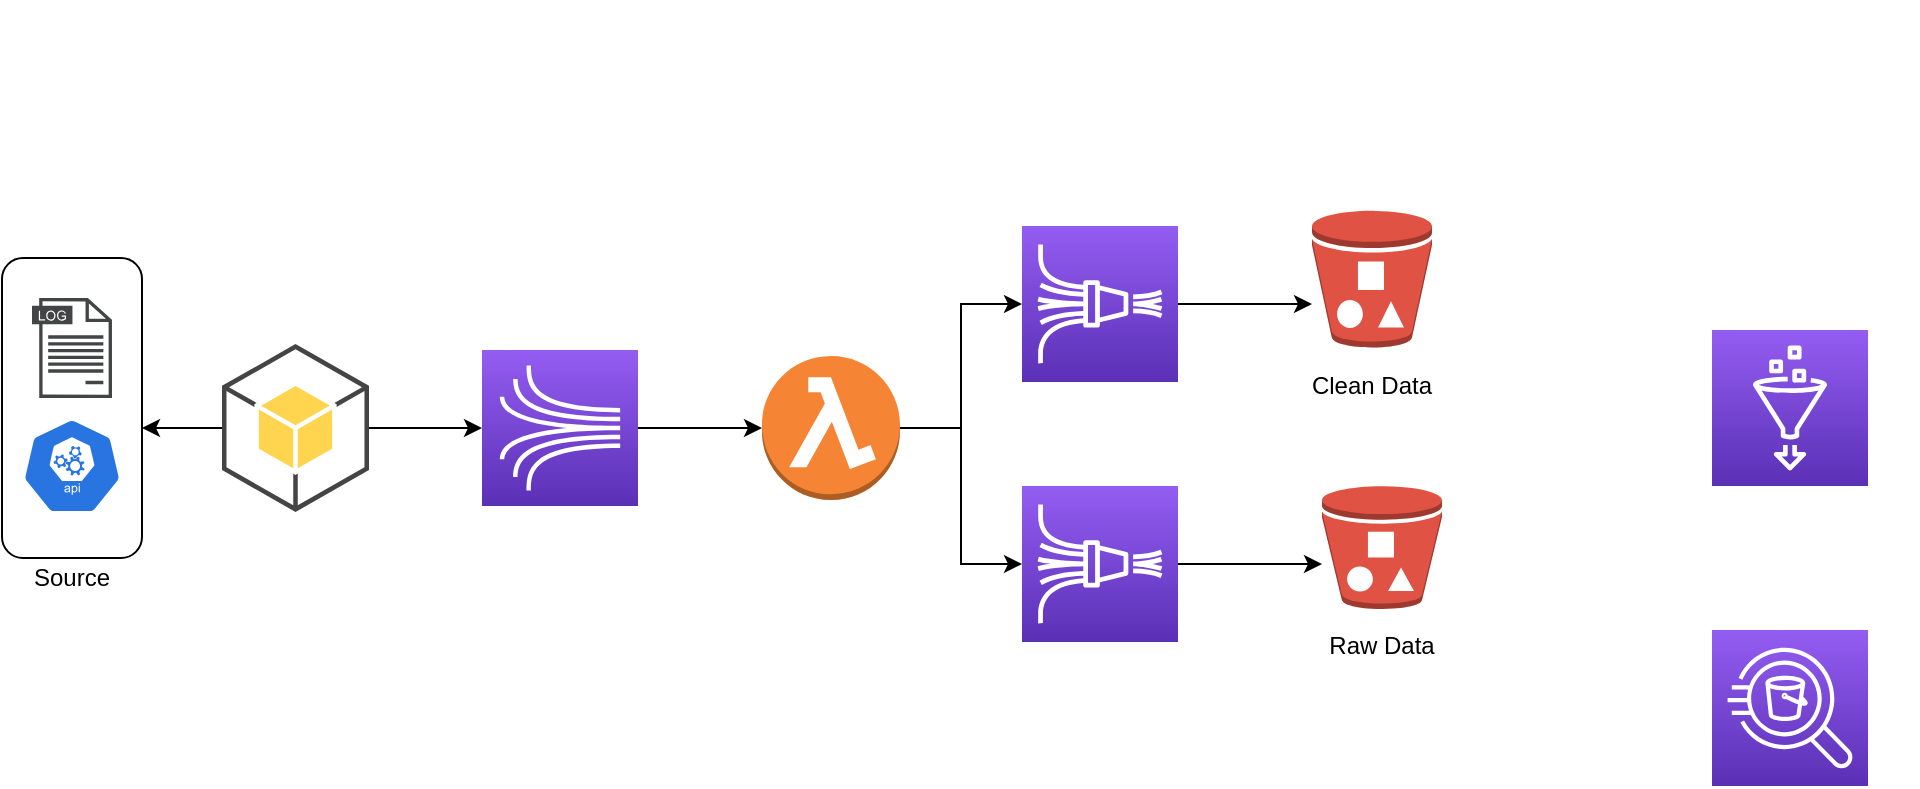 <mxfile version="12.7.1" type="github">
  <diagram id="I4_b89pJyK5yKUSI2D77" name="Page-1">
    <mxGraphModel dx="898" dy="605" grid="1" gridSize="10" guides="1" tooltips="1" connect="1" arrows="1" fold="1" page="1" pageScale="1" pageWidth="1100" pageHeight="850" math="0" shadow="0">
      <root>
        <mxCell id="0" />
        <mxCell id="1" parent="0" />
        <mxCell id="qfMLcCLAxlHmTJT1-eZX-3" style="edgeStyle=orthogonalEdgeStyle;rounded=0;orthogonalLoop=1;jettySize=auto;html=1;" edge="1" parent="1" source="msdwBEozecvnglc0cFIi-5" target="msdwBEozecvnglc0cFIi-17">
          <mxGeometry relative="1" as="geometry" />
        </mxCell>
        <mxCell id="msdwBEozecvnglc0cFIi-5" value="" style="outlineConnect=0;fontColor=#232F3E;gradientColor=#945DF2;gradientDirection=north;fillColor=#5A30B5;strokeColor=#ffffff;dashed=0;verticalLabelPosition=bottom;verticalAlign=top;align=center;html=1;fontSize=12;fontStyle=0;aspect=fixed;shape=mxgraph.aws4.resourceIcon;resIcon=mxgraph.aws4.kinesis;" parent="1" vertex="1">
          <mxGeometry x="310" y="315" width="78" height="78" as="geometry" />
        </mxCell>
        <mxCell id="msdwBEozecvnglc0cFIi-10" style="edgeStyle=orthogonalEdgeStyle;rounded=0;orthogonalLoop=1;jettySize=auto;html=1;exitX=1;exitY=0.5;exitDx=0;exitDy=0;exitPerimeter=0;" parent="1" source="msdwBEozecvnglc0cFIi-9" target="msdwBEozecvnglc0cFIi-5" edge="1">
          <mxGeometry relative="1" as="geometry">
            <Array as="points">
              <mxPoint x="330" y="354" />
              <mxPoint x="330" y="354" />
            </Array>
          </mxGeometry>
        </mxCell>
        <mxCell id="dA_Fr0E2Y4Iny53UVIl9-11" style="edgeStyle=orthogonalEdgeStyle;rounded=0;orthogonalLoop=1;jettySize=auto;html=1;" parent="1" source="msdwBEozecvnglc0cFIi-9" edge="1">
          <mxGeometry relative="1" as="geometry">
            <mxPoint x="140" y="354" as="targetPoint" />
          </mxGeometry>
        </mxCell>
        <mxCell id="msdwBEozecvnglc0cFIi-9" value="" style="outlineConnect=0;dashed=0;verticalLabelPosition=bottom;verticalAlign=top;align=center;html=1;shape=mxgraph.aws3.android;fillColor=#FFD44F;gradientColor=none;" parent="1" vertex="1">
          <mxGeometry x="180" y="312" width="73.5" height="84" as="geometry" />
        </mxCell>
        <mxCell id="msdwBEozecvnglc0cFIi-11" value="" style="outlineConnect=0;fontColor=#232F3E;gradientColor=#945DF2;gradientDirection=north;fillColor=#5A30B5;strokeColor=#ffffff;dashed=0;verticalLabelPosition=bottom;verticalAlign=top;align=center;html=1;fontSize=12;fontStyle=0;aspect=fixed;shape=mxgraph.aws4.resourceIcon;resIcon=mxgraph.aws4.kinesis_data_firehose;" parent="1" vertex="1">
          <mxGeometry x="580" y="253" width="78" height="78" as="geometry" />
        </mxCell>
        <mxCell id="KBTJcN20acUAVPkmVkL6-18" value="" style="outlineConnect=0;fontColor=#232F3E;gradientColor=#945DF2;gradientDirection=north;fillColor=#5A30B5;strokeColor=#ffffff;dashed=0;verticalLabelPosition=bottom;verticalAlign=top;align=center;html=1;fontSize=12;fontStyle=0;aspect=fixed;shape=mxgraph.aws4.resourceIcon;resIcon=mxgraph.aws4.kinesis_data_firehose;" parent="1" vertex="1">
          <mxGeometry x="580" y="383" width="78" height="78" as="geometry" />
        </mxCell>
        <mxCell id="qfMLcCLAxlHmTJT1-eZX-1" style="edgeStyle=orthogonalEdgeStyle;rounded=0;orthogonalLoop=1;jettySize=auto;html=1;" edge="1" parent="1" source="msdwBEozecvnglc0cFIi-17" target="msdwBEozecvnglc0cFIi-11">
          <mxGeometry relative="1" as="geometry" />
        </mxCell>
        <mxCell id="qfMLcCLAxlHmTJT1-eZX-2" style="edgeStyle=orthogonalEdgeStyle;rounded=0;orthogonalLoop=1;jettySize=auto;html=1;" edge="1" parent="1" source="msdwBEozecvnglc0cFIi-17" target="KBTJcN20acUAVPkmVkL6-18">
          <mxGeometry relative="1" as="geometry" />
        </mxCell>
        <mxCell id="msdwBEozecvnglc0cFIi-17" value="" style="outlineConnect=0;dashed=0;verticalLabelPosition=bottom;verticalAlign=top;align=center;html=1;shape=mxgraph.aws3.lambda_function;fillColor=#F58534;gradientColor=none;" parent="1" vertex="1">
          <mxGeometry x="450" y="318" width="69" height="72" as="geometry" />
        </mxCell>
        <mxCell id="KBTJcN20acUAVPkmVkL6-5" value="" style="edgeStyle=segmentEdgeStyle;endArrow=classic;html=1;" parent="1" source="KBTJcN20acUAVPkmVkL6-18" target="KBTJcN20acUAVPkmVkL6-2" edge="1">
          <mxGeometry width="50" height="50" relative="1" as="geometry">
            <mxPoint x="708" y="425" as="sourcePoint" />
            <mxPoint x="758" y="375" as="targetPoint" />
            <Array as="points" />
          </mxGeometry>
        </mxCell>
        <mxCell id="KBTJcN20acUAVPkmVkL6-7" value="" style="group" parent="1" vertex="1" connectable="0">
          <mxGeometry x="730" y="383" width="60" height="90" as="geometry" />
        </mxCell>
        <mxCell id="KBTJcN20acUAVPkmVkL6-2" value="" style="outlineConnect=0;dashed=0;verticalLabelPosition=bottom;verticalAlign=top;align=center;html=1;shape=mxgraph.aws3.bucket_with_objects;fillColor=#E05243;gradientColor=none;" parent="KBTJcN20acUAVPkmVkL6-7" vertex="1">
          <mxGeometry width="60" height="61.5" as="geometry" />
        </mxCell>
        <mxCell id="KBTJcN20acUAVPkmVkL6-6" value="Raw Data&lt;br&gt;" style="text;html=1;strokeColor=none;fillColor=none;align=center;verticalAlign=middle;whiteSpace=wrap;rounded=0;" parent="KBTJcN20acUAVPkmVkL6-7" vertex="1">
          <mxGeometry x="2.25" y="70" width="55.5" height="20" as="geometry" />
        </mxCell>
        <mxCell id="KBTJcN20acUAVPkmVkL6-14" value="" style="group" parent="1" vertex="1" connectable="0">
          <mxGeometry x="720" y="253" width="70" height="100" as="geometry" />
        </mxCell>
        <mxCell id="KBTJcN20acUAVPkmVkL6-3" value="" style="outlineConnect=0;dashed=0;verticalLabelPosition=bottom;verticalAlign=top;align=center;html=1;shape=mxgraph.aws3.bucket_with_objects;fillColor=#E05243;gradientColor=none;" parent="KBTJcN20acUAVPkmVkL6-14" vertex="1">
          <mxGeometry x="5" y="-7.76" width="60" height="68.524" as="geometry" />
        </mxCell>
        <mxCell id="KBTJcN20acUAVPkmVkL6-13" value="Clean Data" style="text;html=1;strokeColor=none;fillColor=none;align=center;verticalAlign=middle;whiteSpace=wrap;rounded=0;" parent="KBTJcN20acUAVPkmVkL6-14" vertex="1">
          <mxGeometry y="68.526" width="70" height="22.284" as="geometry" />
        </mxCell>
        <mxCell id="KBTJcN20acUAVPkmVkL6-17" style="edgeStyle=orthogonalEdgeStyle;rounded=0;orthogonalLoop=1;jettySize=auto;html=1;" parent="1" source="msdwBEozecvnglc0cFIi-11" target="KBTJcN20acUAVPkmVkL6-3" edge="1">
          <mxGeometry relative="1" as="geometry">
            <mxPoint x="821" y="393" as="sourcePoint" />
            <Array as="points">
              <mxPoint x="751" y="292" />
              <mxPoint x="751" y="292" />
            </Array>
          </mxGeometry>
        </mxCell>
        <mxCell id="54J6BA97mhN1NG6WMX5h-1" value="" style="shape=image;html=1;verticalAlign=top;verticalLabelPosition=bottom;labelBackgroundColor=#ffffff;imageAspect=0;aspect=fixed;image=https://cdn2.iconfinder.com/data/icons/amazon-aws-stencils/100/Database_copy_DynamoDB-128.png" parent="1" vertex="1">
          <mxGeometry x="900" y="140" width="128" height="128" as="geometry" />
        </mxCell>
        <mxCell id="54J6BA97mhN1NG6WMX5h-2" value="" style="outlineConnect=0;fontColor=#232F3E;gradientColor=#945DF2;gradientDirection=north;fillColor=#5A30B5;strokeColor=#ffffff;dashed=0;verticalLabelPosition=bottom;verticalAlign=top;align=center;html=1;fontSize=12;fontStyle=0;aspect=fixed;shape=mxgraph.aws4.resourceIcon;resIcon=mxgraph.aws4.glue;" parent="1" vertex="1">
          <mxGeometry x="925" y="305" width="78" height="78" as="geometry" />
        </mxCell>
        <mxCell id="54J6BA97mhN1NG6WMX5h-4" value="" style="outlineConnect=0;fontColor=#232F3E;gradientColor=#945DF2;gradientDirection=north;fillColor=#5A30B5;strokeColor=#ffffff;dashed=0;verticalLabelPosition=bottom;verticalAlign=top;align=center;html=1;fontSize=12;fontStyle=0;aspect=fixed;shape=mxgraph.aws4.resourceIcon;resIcon=mxgraph.aws4.athena;" parent="1" vertex="1">
          <mxGeometry x="925" y="455" width="78" height="78" as="geometry" />
        </mxCell>
        <mxCell id="dA_Fr0E2Y4Iny53UVIl9-10" value="" style="group" parent="1" vertex="1" connectable="0">
          <mxGeometry x="70" y="269" width="70" height="170" as="geometry" />
        </mxCell>
        <mxCell id="dA_Fr0E2Y4Iny53UVIl9-5" value="" style="rounded=1;whiteSpace=wrap;html=1;" parent="dA_Fr0E2Y4Iny53UVIl9-10" vertex="1">
          <mxGeometry width="70" height="150" as="geometry" />
        </mxCell>
        <mxCell id="dA_Fr0E2Y4Iny53UVIl9-1" value="" style="pointerEvents=1;shadow=0;dashed=0;html=1;strokeColor=none;fillColor=#434445;aspect=fixed;labelPosition=center;verticalLabelPosition=bottom;verticalAlign=top;align=center;outlineConnect=0;shape=mxgraph.vvd.log_files;" parent="dA_Fr0E2Y4Iny53UVIl9-10" vertex="1">
          <mxGeometry x="15" y="20" width="40" height="50" as="geometry" />
        </mxCell>
        <mxCell id="dA_Fr0E2Y4Iny53UVIl9-2" value="" style="html=1;dashed=0;whitespace=wrap;fillColor=#2875E2;strokeColor=#ffffff;points=[[0.005,0.63,0],[0.1,0.2,0],[0.9,0.2,0],[0.5,0,0],[0.995,0.63,0],[0.72,0.99,0],[0.5,1,0],[0.28,0.99,0]];shape=mxgraph.kubernetes.icon;prIcon=api" parent="dA_Fr0E2Y4Iny53UVIl9-10" vertex="1">
          <mxGeometry x="10" y="80" width="50" height="48" as="geometry" />
        </mxCell>
        <mxCell id="dA_Fr0E2Y4Iny53UVIl9-7" style="edgeStyle=orthogonalEdgeStyle;rounded=0;orthogonalLoop=1;jettySize=auto;html=1;exitX=0.5;exitY=1;exitDx=0;exitDy=0;" parent="dA_Fr0E2Y4Iny53UVIl9-10" source="dA_Fr0E2Y4Iny53UVIl9-5" target="dA_Fr0E2Y4Iny53UVIl9-5" edge="1">
          <mxGeometry relative="1" as="geometry" />
        </mxCell>
        <mxCell id="dA_Fr0E2Y4Iny53UVIl9-8" value="Source" style="text;html=1;strokeColor=none;fillColor=none;align=center;verticalAlign=middle;whiteSpace=wrap;rounded=0;" parent="dA_Fr0E2Y4Iny53UVIl9-10" vertex="1">
          <mxGeometry x="15" y="150" width="40" height="20" as="geometry" />
        </mxCell>
      </root>
    </mxGraphModel>
  </diagram>
</mxfile>
